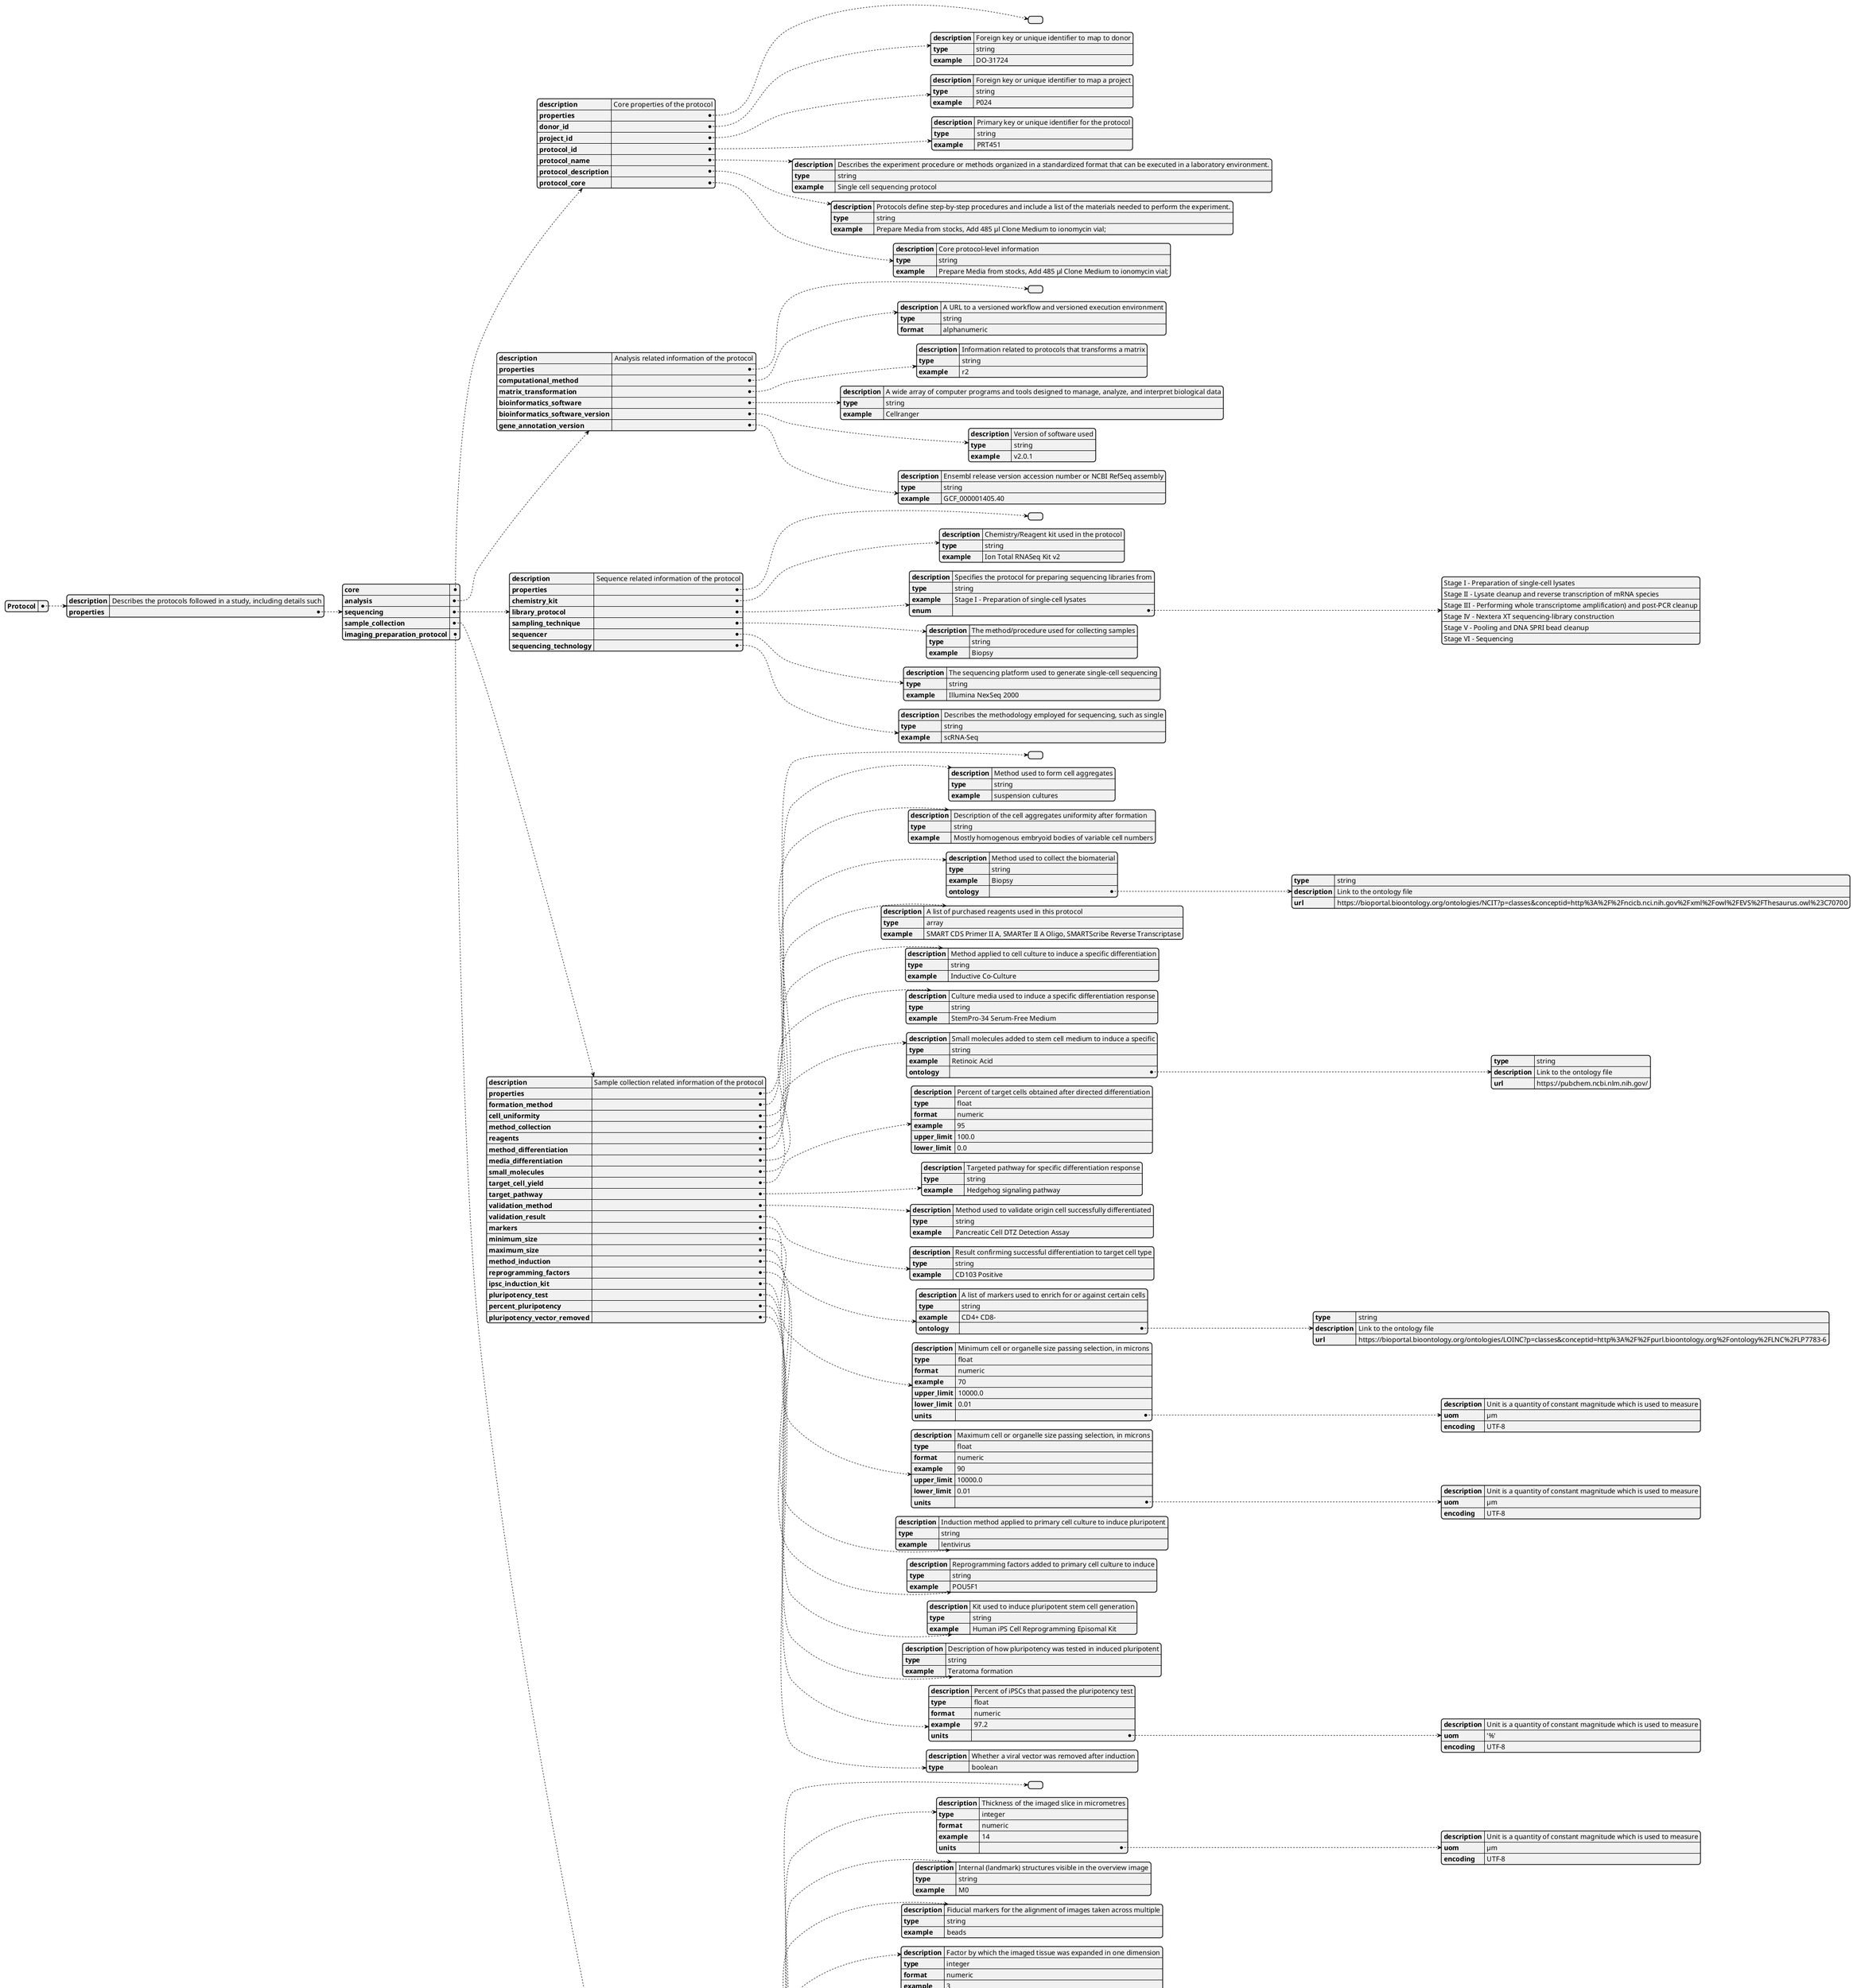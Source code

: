 @startyaml Protocol
Protocol:
  description: Describes the protocols followed in a study, including details such
    as the cell capture system, library protocol, the chemistry kit and sampling technique
    used, as well as sequencing related information.
  properties:
    core:
      description: Core properties of the protocol
      properties:
      donor_id:
        description: Foreign key or unique identifier to map to donor
        type: string
        example: DO-31724
      project_id:
        description: Foreign key or unique identifier to map a project
        type: string
        example: P024
      protocol_id:
        description: Primary key or unique identifier for the protocol
        type: string
        example: PRT451
      protocol_name:
        description: Describes the experiment procedure or methods organized in a standardized format that can be executed in a laboratory environment.
        type: string
        example: Single cell sequencing protocol
      protocol_description:
        description: Protocols define step-by-step procedures and include a list of the materials needed to perform the experiment.
        type: string
        example: Prepare Media from stocks, Add 485 µl Clone Medium to ionomycin vial; 
          add 490 µl Clone Medium to PMA vial, mix and transfer 5µl of diluted PMA to 
          ionomycin vial yielding the final solution. Collect spleens from mice and 
          place each in a small petri dish containing 5ml Clone Medium. Isolate 
          lymphocytes using the syringe puncture method. Wash and lyse rbcs with ACT.
          Wash with Clone Medium and resuspend in 2ml Clone Medium. Place exactly
          1ml in one well of a 12 well plate. Add an additional 1ml of Clone Medium
          to the well. Can store spleen suspensions in 12 well plate overnight in
          refrigerator. Use remaining spleen cells for phenotype FACS if desired -
          wash with Staining Buffer to remove Clone Medium.
      protocol_core:
        description: Core protocol-level information
        type: string
        example: Prepare Media from stocks, Add 485 µl Clone Medium to ionomycin vial;
          add 490 µl Clone Medium to PMA vial, mix and transfer 5µl of diluted PMA
          to ionomycin vial yielding the final solution. Collect spleens from mice
          and place each in a small petri dish containing 5ml Clone Medium. Isolate
          lymphocytes using the syringe puncture method. Wash and lyse rbcs with ACT.
          Wash with Clone Medium and resuspend in 2ml Clone Medium. Place exactly
          1ml in one well of a 12 well plate. Add an additional 1ml of Clone Medium
          to the well. Can store spleen suspensions in 12 well plate overnight in
          refrigerator. Use remaining spleen cells for phenotype FACS if desired -
          wash with Staining Buffer to remove Clone Medium.
    analysis:
      description: Analysis related information of the protocol
      properties:
      computational_method:
        description: A URL to a versioned workflow and versioned execution environment
        type: string
        format: alphanumeric
      matrix_transformation:
        description: Information related to protocols that transforms a matrix
        type: string
        example: r2
      bioinformatics_software:
        description: A wide array of computer programs and tools designed to manage, analyze, and interpret biological data
        type: string
        example: Cellranger
      bioinformatics_software_version:
        description: Version of software used
        type: string
        example: v2.0.1
      gene_annotation_version:
        description: Ensembl release version accession number or NCBI RefSeq assembly
          version used for gene annotation
        type: string
        example: GCF_000001405.40
    sequencing:
      description: Sequence related information of the protocol
      properties:
      chemistry_kit:
        description: Chemistry/Reagent kit used in the protocol
        type: string
        example: Ion Total RNASeq Kit v2
      library_protocol:
        description: Specifies the protocol for preparing sequencing libraries from
          single-cell RNA or DNA, outlining the steps for library construction and
          amplification.
        type: string
        example: Stage I - Preparation of single-cell lysates
        enum:
        - Stage I - Preparation of single-cell lysates
        - Stage II - Lysate cleanup and reverse transcription of mRNA species
        - Stage III - Performing whole transcriptome amplification) and post-PCR cleanup
        - Stage IV - Nextera XT sequencing-library construction
        - Stage V - Pooling and DNA SPRI bead cleanup
        - Stage VI - Sequencing
      sampling_technique:
        description: The method/procedure used for collecting samples
        type: string
        example: Biopsy
      sequencer:
        description: The sequencing platform used to generate single-cell sequencing
          data.
        type: string
        example: Illumina NexSeq 2000
      sequencing_technology:
        description: Describes the methodology employed for sequencing, such as single
          cell RNA-seq, ATAC-seq, or DNA sequencing.
        type: string
        example: scRNA-Seq
    sample_collection:
      description: Sample collection related information of the protocol
      properties:
      formation_method:
        description: Method used to form cell aggregates
        type: string
        example: suspension cultures
      cell_uniformity:
        description: Description of the cell aggregates uniformity after formation
        type: string
        example: Mostly homogenous embryoid bodies of variable cell numbers
      method_collection:
        description: Method used to collect the biomaterial
        type: string
        example: Biopsy
        ontology:
          type: string
          description: Link to the ontology file
          url: https://bioportal.bioontology.org/ontologies/NCIT?p=classes&conceptid=http%3A%2F%2Fncicb.nci.nih.gov%2Fxml%2Fowl%2FEVS%2FThesaurus.owl%23C70700
      reagents:
        description: A list of purchased reagents used in this protocol
        type: array
        example: SMART CDS Primer II A, SMARTer II A Oligo, SMARTScribe Reverse Transcriptase
      method_differentiation:
        description: Method applied to cell culture to induce a specific differentiation
          response
        type: string
        example: Inductive Co-Culture
      media_differentiation:
        description: Culture media used to induce a specific differentiation response
        type: string
        example: StemPro-34 Serum-Free Medium
      small_molecules:
        description: Small molecules added to stem cell medium to induce a specific
          differentiation response
        type: string
        example: Retinoic Acid
        ontology:
          type: string
          description: Link to the ontology file
          url: https://pubchem.ncbi.nlm.nih.gov/
      target_cell_yield:
        description: Percent of target cells obtained after directed differentiation
          of origin cell
        type: float
        format: numeric
        example: 95
        upper_limit: 100.0
        lower_limit: 0.0
      target_pathway:
        description: Targeted pathway for specific differentiation response
        type: string
        example: Hedgehog signaling pathway
      validation_method:
        description: Method used to validate origin cell successfully differentiated
          to target cell
        type: string
        example: Pancreatic Cell DTZ Detection Assay
      validation_result:
        description: Result confirming successful differentiation to target cell type
        type: string
        example: CD103 Positive
      markers:
        description: A list of markers used to enrich for or against certain cells
        type: string
        example: CD4+ CD8-
        ontology:
          type: string
          description: Link to the ontology file
          url: https://bioportal.bioontology.org/ontologies/LOINC?p=classes&conceptid=http%3A%2F%2Fpurl.bioontology.org%2Fontology%2FLNC%2FLP7783-6
      minimum_size:
        description: Minimum cell or organelle size passing selection, in microns
        type: float
        format: numeric
        example: 70
        upper_limit: 10000.0
        lower_limit: 0.01
        units:
          description: Unit is a quantity of constant magnitude which is used to measure
            the magnitudes of other quantities of the same manner
          uom: µm
          encoding: UTF-8
      maximum_size:
        description: Maximum cell or organelle size passing selection, in microns
        type: float
        format: numeric
        example: 90
        upper_limit: 10000.0
        lower_limit: 0.01
        units:
          description: Unit is a quantity of constant magnitude which is used to measure
            the magnitudes of other quantities of the same manner
          uom: µm
          encoding: UTF-8
      method_induction:
        description: Induction method applied to primary cell culture to induce pluripotent
          stem cell generation
        type: string
        example: lentivirus
      reprogramming_factors:
        description: Reprogramming factors added to primary cell culture to induce
          pluripotency
        type: string
        example: POU5F1
      ipsc_induction_kit:
        description: Kit used to induce pluripotent stem cell generation
        type: string
        example: Human iPS Cell Reprogramming Episomal Kit
      pluripotency_test:
        description: Description of how pluripotency was tested in induced pluripotent
          stem cells
        type: string
        example: Teratoma formation
      percent_pluripotency:
        description: Percent of iPSCs that passed the pluripotency test
        type: float
        format: numeric
        example: 97.2
        units:
          description: Unit is a quantity of constant magnitude which is used to measure
            the magnitudes of other quantities of the same manner
          uom: '%'
          encoding: UTF-8
      pluripotency_vector_removed:
        description: Whether a viral vector was removed after induction
        type: boolean
    imaging_preparation_protocol:
      description: Image preperation related information of protocol
      properties:
      slice_thickness:
        description: Thickness of the imaged slice in micrometres
        type: integer
        format: numeric
        example: 14
        units:
          description: Unit is a quantity of constant magnitude which is used to measure
            the magnitudes of other quantities of the same manner
          uom: µm
          encoding: UTF-8
      internal_anatomical_structures:
        description: Internal (landmark) structures visible in the overview image
          that are informative about the broader anatomical context/location of the
          sample
        type: string
        example: M0
      fiducial_marker:
        description: Fiducial markers for the alignment of images taken across multiple
          rounds of imaging
        type: string
        example: beads
      expansion_factor:
        description: Factor by which the imaged tissue was expanded in one dimension
        type: integer
        format: numeric
        example: 3
      microscope_setup_description:
        description: Description of the microscope setup
        type: string
        example: Motorized stage (SCAN IM 112 x 74, Marzhauser)
      microscopy_technique:
        description: The type of microscopy
        type: string
        example: Fluroscence
        ontology:
          type: string
          description: Link to the ontology file
          url: https://bioportal.bioontology.org/ontologies/SNOMEDCT?p=classes&conceptid=http%3A%2F%2Fpurl.bioontology.org%2Fontology%2FSNOMEDCT%2F278289002
      magnification:
        description: Magnification of the objective used for imaging
        type: string
        example: 60x
      numerical_aperture:
        description: Numerical aperture of the objective
        type: float
        format: numeric
        example: 1.3
      immersion_medium_type:
        description: Immersion medium used for imaging
        type: string
        example: oil
      immersion_medium_refractive_index:
        description: Refractive index of the immersion medium used for imaging
        type: float
        format: numeric
        example: 1.5
      pixel_size:
        description: Pixel size in nanometers
        type: integer
        format: numeric
        example: 109
        units:
          description: Unit is a quantity of constant magnitude which is used to measure
            the magnitudes of other quantities of the same manner
          uom: nm
          encoding: UTF-8
      number_of_tiles:
        description: Number of XY tiles in the experiment
        type: integer
        format: numeric
        example: 2000
      tile_size_y:
        description: Y size of the tile in micrometers
        type: integer
        format: numeric
        example: 100
        units:
          description: Unit is a quantity of constant magnitude which is used to measure
            the magnitudes of other quantities of the same manner
          uom: µm
          encoding: UTF-8
      tile_size_x:
        description: X size of the tile in micrometers
        type: integer
        format: numeric
        example: 100
        units:
          description: Unit is a quantity of constant magnitude which is used to measure
            the magnitudes of other quantities of the same manner
          uom: µm
          encoding: UTF-8
      z_stack_step_size:
        description: Z-stack step size in nanometers
        type: integer
        format: numeric
        example: 200
        units:
          description: Unit is a quantity of constant magnitude which is used to measure
            the magnitudes of other quantities of the same manner
          uom: nm
          encoding: UTF-8
      overlapping_tiles:
        description: Whether tiles were collected with overlap
        type: boolean
      channel:
        description: Information about each channel used in the imaging protocol
        type: array
        example: red
      probe:
        description: Information about each probe in the imaging experiment
        type: array
        example: CNA35-OG488
@endyaml